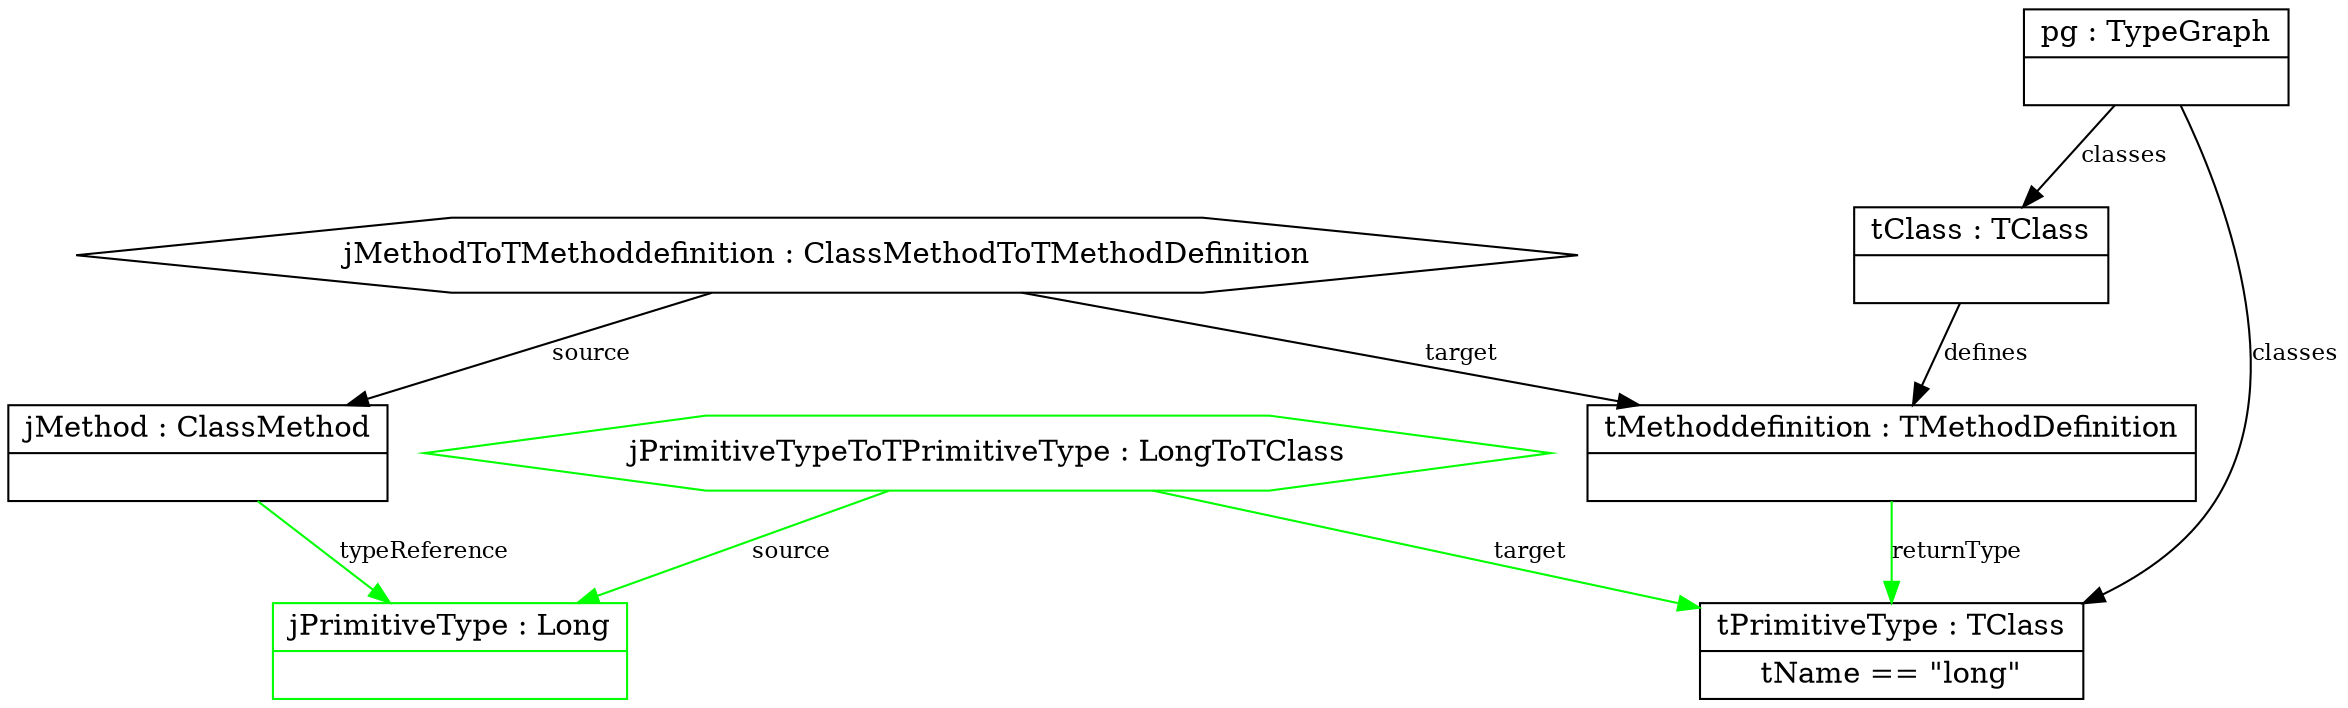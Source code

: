 digraph "ReturnPrimitiveLong" {
	label="";

	subgraph "Correspondence Domain" {
	          "jMethodToTMethoddefinition : ClassMethodToTMethodDefinition" [shape=hexagon, color=black];
	          "jPrimitiveTypeToTPrimitiveType : LongToTClass" [shape=hexagon, color=green];

	          "jMethodToTMethoddefinition : ClassMethodToTMethodDefinition" -> "jMethod : ClassMethod" [color=black, label="source", fontsize=11];
	          "jMethodToTMethoddefinition : ClassMethodToTMethodDefinition" -> "tMethoddefinition : TMethodDefinition" [color=black, label="target", fontsize=11];
	          "jPrimitiveTypeToTPrimitiveType : LongToTClass" -> "jPrimitiveType : Long" [color=green, label="source", fontsize=11];
	          "jPrimitiveTypeToTPrimitiveType : LongToTClass" -> "tPrimitiveType : TClass" [color=green, label="target", fontsize=11];
	}
	subgraph "Source Domain" {
	          "jPrimitiveType : Long" [shape=record, color=green, label="{jPrimitiveType : Long | }"];
	          "jMethod : ClassMethod" [shape=record, color=black, label="{jMethod : ClassMethod | }"];

	          "jMethod : ClassMethod" -> "jPrimitiveType : Long" [color=green, label="typeReference", fontsize=11];
	}
	subgraph "Target Domain" {
	          "pg : TypeGraph" [shape=record, color=black, label="{pg : TypeGraph | }"];
	          "tMethoddefinition : TMethodDefinition" [shape=record, color=black, label="{tMethoddefinition : TMethodDefinition | }"];
	          "tPrimitiveType : TClass" [shape=record, color=black, label="{tPrimitiveType : TClass | tName == \"long\"}"];
	          "tClass : TClass" [shape=record, color=black, label="{tClass : TClass | }"];

	          "pg : TypeGraph" -> "tPrimitiveType : TClass" [color=black, label="classes", fontsize=11];
	          "tMethoddefinition : TMethodDefinition" -> "tPrimitiveType : TClass" [color=green, label="returnType", fontsize=11];
	          "tClass : TClass" -> "tMethoddefinition : TMethodDefinition" [color=black, label="defines", fontsize=11];
	          "pg : TypeGraph" -> "tClass : TClass" [color=black, label="classes", fontsize=11];
	}
}